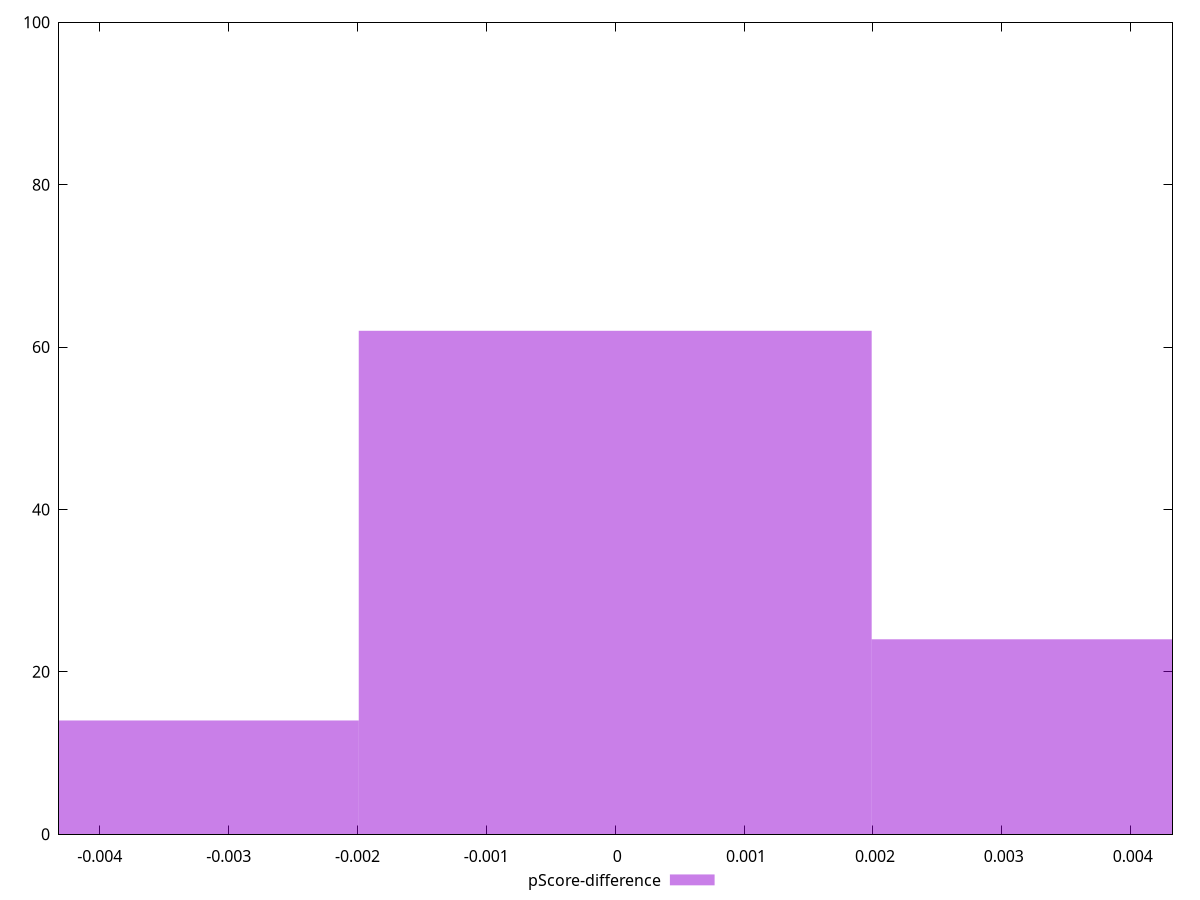 reset

$pScoreDifference <<EOF
0.003980522077438724 24
0 62
-0.003980522077438724 14
EOF

set key outside below
set boxwidth 0.003980522077438724
set xrange [-0.0043164074975931:0.004324761306839675]
set yrange [0:100]
set trange [0:100]
set style fill transparent solid 0.5 noborder
set terminal svg size 640, 490 enhanced background rgb 'white'
set output "report_00009_2021-02-08T22-37-41.559Z/first-cpu-idle/samples/pages+cached+noadtech+nomedia/pScore-difference/histogram.svg"

plot $pScoreDifference title "pScore-difference" with boxes

reset
